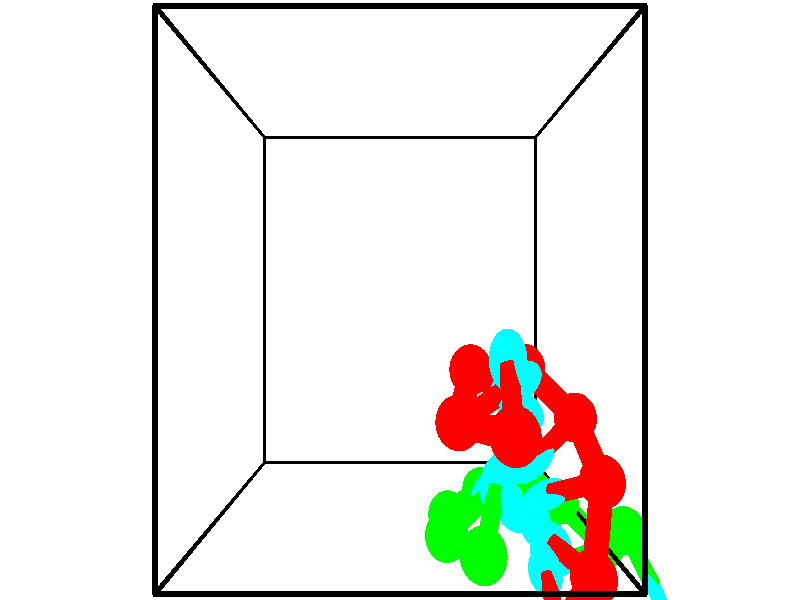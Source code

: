 // switches for output
#declare DRAW_BASES = 1; // possible values are 0, 1; only relevant for DNA ribbons
#declare DRAW_BASES_TYPE = 3; // possible values are 1, 2, 3; only relevant for DNA ribbons
#declare DRAW_FOG = 0; // set to 1 to enable fog

#include "colors.inc"

#include "transforms.inc"
background { rgb <1, 1, 1>}

#default {
   normal{
       ripples 0.25
       frequency 0.20
       turbulence 0.2
       lambda 5
   }
	finish {
		phong 0.1
		phong_size 40.
	}
}

// original window dimensions: 1024x640


// camera settings

camera {
	sky <-0, 1, 0>
	up <-0, 1, 0>
	right 1.6 * <1, 0, 0>
	location <2.5, 2.5, 11.1562>
	look_at <2.5, 2.5, 2.5>
	direction <0, 0, -8.6562>
	angle 67.0682
}


# declare cpy_camera_pos = <2.5, 2.5, 11.1562>;
# if (DRAW_FOG = 1)
fog {
	fog_type 2
	up vnormalize(cpy_camera_pos)
	color rgbt<1,1,1,0.3>
	distance 1e-5
	fog_alt 3e-3
	fog_offset 4
}
# end


// LIGHTS

# declare lum = 6;
global_settings {
	ambient_light rgb lum * <0.05, 0.05, 0.05>
	max_trace_level 15
}# declare cpy_direct_light_amount = 0.25;
light_source
{	1000 * <-1, -1, 1>,
	rgb lum * cpy_direct_light_amount
	parallel
}

light_source
{	1000 * <1, 1, -1>,
	rgb lum * cpy_direct_light_amount
	parallel
}

// strand 0

// nucleotide -1

// particle -1
sphere {
	<3.619154, 1.396188, 5.294739> 0.250000
	pigment { color rgbt <1,0,0,0> }
	no_shadow
}
cylinder {
	<3.616650, 1.734053, 5.080633>,  <3.615147, 1.936771, 4.952169>, 0.100000
	pigment { color rgbt <1,0,0,0> }
	no_shadow
}
cylinder {
	<3.616650, 1.734053, 5.080633>,  <3.619154, 1.396188, 5.294739>, 0.100000
	pigment { color rgbt <1,0,0,0> }
	no_shadow
}

// particle -1
sphere {
	<3.616650, 1.734053, 5.080633> 0.100000
	pigment { color rgbt <1,0,0,0> }
	no_shadow
}
sphere {
	0, 1
	scale<0.080000,0.200000,0.300000>
	matrix <0.373915, -0.494469, -0.784657,
		-0.927442, -0.205057, -0.312736,
		-0.006261, 0.844661, -0.535266,
		3.614771, 1.987451, 4.920053>
	pigment { color rgbt <0,1,1,0> }
	no_shadow
}
cylinder {
	<3.129305, 1.406319, 4.695377>,  <3.619154, 1.396188, 5.294739>, 0.130000
	pigment { color rgbt <1,0,0,0> }
	no_shadow
}

// nucleotide -1

// particle -1
sphere {
	<3.129305, 1.406319, 4.695377> 0.250000
	pigment { color rgbt <1,0,0,0> }
	no_shadow
}
cylinder {
	<3.476902, 1.604185, 4.690321>,  <3.685460, 1.722905, 4.687287>, 0.100000
	pigment { color rgbt <1,0,0,0> }
	no_shadow
}
cylinder {
	<3.476902, 1.604185, 4.690321>,  <3.129305, 1.406319, 4.695377>, 0.100000
	pigment { color rgbt <1,0,0,0> }
	no_shadow
}

// particle -1
sphere {
	<3.476902, 1.604185, 4.690321> 0.100000
	pigment { color rgbt <1,0,0,0> }
	no_shadow
}
sphere {
	0, 1
	scale<0.080000,0.200000,0.300000>
	matrix <0.326727, -0.592778, -0.736114,
		-0.371623, 0.635547, -0.676739,
		0.868991, 0.494666, -0.012640,
		3.737599, 1.752585, 4.686529>
	pigment { color rgbt <0,1,1,0> }
	no_shadow
}
cylinder {
	<3.332825, 1.814322, 4.043820>,  <3.129305, 1.406319, 4.695377>, 0.130000
	pigment { color rgbt <1,0,0,0> }
	no_shadow
}

// nucleotide -1

// particle -1
sphere {
	<3.332825, 1.814322, 4.043820> 0.250000
	pigment { color rgbt <1,0,0,0> }
	no_shadow
}
cylinder {
	<3.616737, 1.628334, 4.255486>,  <3.787085, 1.516742, 4.382486>, 0.100000
	pigment { color rgbt <1,0,0,0> }
	no_shadow
}
cylinder {
	<3.616737, 1.628334, 4.255486>,  <3.332825, 1.814322, 4.043820>, 0.100000
	pigment { color rgbt <1,0,0,0> }
	no_shadow
}

// particle -1
sphere {
	<3.616737, 1.628334, 4.255486> 0.100000
	pigment { color rgbt <1,0,0,0> }
	no_shadow
}
sphere {
	0, 1
	scale<0.080000,0.200000,0.300000>
	matrix <0.175698, -0.610606, -0.772198,
		0.682159, 0.641065, -0.351702,
		0.709781, -0.464969, 0.529165,
		3.829672, 1.488843, 4.414236>
	pigment { color rgbt <0,1,1,0> }
	no_shadow
}
cylinder {
	<4.048853, 1.794204, 3.653466>,  <3.332825, 1.814322, 4.043820>, 0.130000
	pigment { color rgbt <1,0,0,0> }
	no_shadow
}

// nucleotide -1

// particle -1
sphere {
	<4.048853, 1.794204, 3.653466> 0.250000
	pigment { color rgbt <1,0,0,0> }
	no_shadow
}
cylinder {
	<3.934925, 1.494003, 3.892003>,  <3.866568, 1.313883, 4.035125>, 0.100000
	pigment { color rgbt <1,0,0,0> }
	no_shadow
}
cylinder {
	<3.934925, 1.494003, 3.892003>,  <4.048853, 1.794204, 3.653466>, 0.100000
	pigment { color rgbt <1,0,0,0> }
	no_shadow
}

// particle -1
sphere {
	<3.934925, 1.494003, 3.892003> 0.100000
	pigment { color rgbt <1,0,0,0> }
	no_shadow
}
sphere {
	0, 1
	scale<0.080000,0.200000,0.300000>
	matrix <0.353256, -0.660502, -0.662531,
		0.891116, 0.021960, 0.453244,
		-0.284820, -0.750503, 0.596341,
		3.849479, 1.268852, 4.070906>
	pigment { color rgbt <0,1,1,0> }
	no_shadow
}
cylinder {
	<4.621493, 1.313203, 3.846849>,  <4.048853, 1.794204, 3.653466>, 0.130000
	pigment { color rgbt <1,0,0,0> }
	no_shadow
}

// nucleotide -1

// particle -1
sphere {
	<4.621493, 1.313203, 3.846849> 0.250000
	pigment { color rgbt <1,0,0,0> }
	no_shadow
}
cylinder {
	<4.310024, 1.078932, 3.936871>,  <4.123143, 0.938369, 3.990884>, 0.100000
	pigment { color rgbt <1,0,0,0> }
	no_shadow
}
cylinder {
	<4.310024, 1.078932, 3.936871>,  <4.621493, 1.313203, 3.846849>, 0.100000
	pigment { color rgbt <1,0,0,0> }
	no_shadow
}

// particle -1
sphere {
	<4.310024, 1.078932, 3.936871> 0.100000
	pigment { color rgbt <1,0,0,0> }
	no_shadow
}
sphere {
	0, 1
	scale<0.080000,0.200000,0.300000>
	matrix <0.452992, -0.772959, -0.444221,
		0.434130, -0.243955, 0.867190,
		-0.778672, -0.585679, 0.225055,
		4.076423, 0.903228, 4.004387>
	pigment { color rgbt <0,1,1,0> }
	no_shadow
}
cylinder {
	<4.778509, 0.796205, 4.356420>,  <4.621493, 1.313203, 3.846849>, 0.130000
	pigment { color rgbt <1,0,0,0> }
	no_shadow
}

// nucleotide -1

// particle -1
sphere {
	<4.778509, 0.796205, 4.356420> 0.250000
	pigment { color rgbt <1,0,0,0> }
	no_shadow
}
cylinder {
	<4.466900, 0.665348, 4.142465>,  <4.279935, 0.586834, 4.014092>, 0.100000
	pigment { color rgbt <1,0,0,0> }
	no_shadow
}
cylinder {
	<4.466900, 0.665348, 4.142465>,  <4.778509, 0.796205, 4.356420>, 0.100000
	pigment { color rgbt <1,0,0,0> }
	no_shadow
}

// particle -1
sphere {
	<4.466900, 0.665348, 4.142465> 0.100000
	pigment { color rgbt <1,0,0,0> }
	no_shadow
}
sphere {
	0, 1
	scale<0.080000,0.200000,0.300000>
	matrix <0.548741, -0.768441, -0.329214,
		-0.303329, -0.549979, 0.778148,
		-0.779022, -0.327142, -0.534887,
		4.233193, 0.567206, 3.981998>
	pigment { color rgbt <0,1,1,0> }
	no_shadow
}
cylinder {
	<4.619633, -0.032656, 4.551040>,  <4.778509, 0.796205, 4.356420>, 0.130000
	pigment { color rgbt <1,0,0,0> }
	no_shadow
}

// nucleotide -1

// particle -1
sphere {
	<4.619633, -0.032656, 4.551040> 0.250000
	pigment { color rgbt <1,0,0,0> }
	no_shadow
}
cylinder {
	<4.429943, 0.046982, 4.208001>,  <4.316129, 0.094764, 4.002178>, 0.100000
	pigment { color rgbt <1,0,0,0> }
	no_shadow
}
cylinder {
	<4.429943, 0.046982, 4.208001>,  <4.619633, -0.032656, 4.551040>, 0.100000
	pigment { color rgbt <1,0,0,0> }
	no_shadow
}

// particle -1
sphere {
	<4.429943, 0.046982, 4.208001> 0.100000
	pigment { color rgbt <1,0,0,0> }
	no_shadow
}
sphere {
	0, 1
	scale<0.080000,0.200000,0.300000>
	matrix <0.439148, -0.790771, -0.426415,
		-0.763058, -0.578829, 0.287574,
		-0.474227, 0.199092, -0.857596,
		4.287675, 0.106710, 3.950722>
	pigment { color rgbt <0,1,1,0> }
	no_shadow
}
cylinder {
	<4.319909, -0.627357, 4.351946>,  <4.619633, -0.032656, 4.551040>, 0.130000
	pigment { color rgbt <1,0,0,0> }
	no_shadow
}

// nucleotide -1

// particle -1
sphere {
	<4.319909, -0.627357, 4.351946> 0.250000
	pigment { color rgbt <1,0,0,0> }
	no_shadow
}
cylinder {
	<4.299114, -0.433727, 4.002553>,  <4.286637, -0.317550, 3.792917>, 0.100000
	pigment { color rgbt <1,0,0,0> }
	no_shadow
}
cylinder {
	<4.299114, -0.433727, 4.002553>,  <4.319909, -0.627357, 4.351946>, 0.100000
	pigment { color rgbt <1,0,0,0> }
	no_shadow
}

// particle -1
sphere {
	<4.299114, -0.433727, 4.002553> 0.100000
	pigment { color rgbt <1,0,0,0> }
	no_shadow
}
sphere {
	0, 1
	scale<0.080000,0.200000,0.300000>
	matrix <0.170168, -0.857579, -0.485388,
		-0.984043, -0.173872, -0.037790,
		-0.051987, 0.484073, -0.873482,
		4.283518, -0.288505, 3.740509>
	pigment { color rgbt <0,1,1,0> }
	no_shadow
}
// strand 1

// nucleotide -1

// particle -1
sphere {
	<5.367969, 0.051108, 3.457978> 0.250000
	pigment { color rgbt <0,1,0,0> }
	no_shadow
}
cylinder {
	<5.564926, -0.291889, 3.517649>,  <5.683100, -0.497688, 3.553451>, 0.100000
	pigment { color rgbt <0,1,0,0> }
	no_shadow
}
cylinder {
	<5.564926, -0.291889, 3.517649>,  <5.367969, 0.051108, 3.457978>, 0.100000
	pigment { color rgbt <0,1,0,0> }
	no_shadow
}

// particle -1
sphere {
	<5.564926, -0.291889, 3.517649> 0.100000
	pigment { color rgbt <0,1,0,0> }
	no_shadow
}
sphere {
	0, 1
	scale<0.080000,0.200000,0.300000>
	matrix <0.769241, 0.508927, 0.386344,
		-0.407208, -0.075480, 0.910211,
		0.492393, -0.857494, 0.149176,
		5.712644, -0.549137, 3.562402>
	pigment { color rgbt <0,1,1,0> }
	no_shadow
}
cylinder {
	<5.321577, -0.340520, 2.819237>,  <5.367969, 0.051108, 3.457978>, 0.130000
	pigment { color rgbt <0,1,0,0> }
	no_shadow
}

// nucleotide -1

// particle -1
sphere {
	<5.321577, -0.340520, 2.819237> 0.250000
	pigment { color rgbt <0,1,0,0> }
	no_shadow
}
cylinder {
	<4.938736, -0.453846, 2.843529>,  <4.709032, -0.521841, 2.858104>, 0.100000
	pigment { color rgbt <0,1,0,0> }
	no_shadow
}
cylinder {
	<4.938736, -0.453846, 2.843529>,  <5.321577, -0.340520, 2.819237>, 0.100000
	pigment { color rgbt <0,1,0,0> }
	no_shadow
}

// particle -1
sphere {
	<4.938736, -0.453846, 2.843529> 0.100000
	pigment { color rgbt <0,1,0,0> }
	no_shadow
}
sphere {
	0, 1
	scale<0.080000,0.200000,0.300000>
	matrix <-0.262368, 0.936346, 0.233281,
		-0.122957, 0.207340, -0.970511,
		-0.957102, -0.283314, 0.060731,
		4.651605, -0.538840, 2.861748>
	pigment { color rgbt <0,1,1,0> }
	no_shadow
}
cylinder {
	<4.813866, 0.068253, 2.464820>,  <5.321577, -0.340520, 2.819237>, 0.130000
	pigment { color rgbt <0,1,0,0> }
	no_shadow
}

// nucleotide -1

// particle -1
sphere {
	<4.813866, 0.068253, 2.464820> 0.250000
	pigment { color rgbt <0,1,0,0> }
	no_shadow
}
cylinder {
	<4.621414, -0.117863, 2.762012>,  <4.505943, -0.229532, 2.940328>, 0.100000
	pigment { color rgbt <0,1,0,0> }
	no_shadow
}
cylinder {
	<4.621414, -0.117863, 2.762012>,  <4.813866, 0.068253, 2.464820>, 0.100000
	pigment { color rgbt <0,1,0,0> }
	no_shadow
}

// particle -1
sphere {
	<4.621414, -0.117863, 2.762012> 0.100000
	pigment { color rgbt <0,1,0,0> }
	no_shadow
}
sphere {
	0, 1
	scale<0.080000,0.200000,0.300000>
	matrix <-0.242073, 0.885085, 0.397525,
		-0.842564, 0.011405, -0.538475,
		-0.481130, -0.465290, 0.742980,
		4.477075, -0.257450, 2.984906>
	pigment { color rgbt <0,1,1,0> }
	no_shadow
}
cylinder {
	<4.258214, 0.486917, 2.660762>,  <4.813866, 0.068253, 2.464820>, 0.130000
	pigment { color rgbt <0,1,0,0> }
	no_shadow
}

// nucleotide -1

// particle -1
sphere {
	<4.258214, 0.486917, 2.660762> 0.250000
	pigment { color rgbt <0,1,0,0> }
	no_shadow
}
cylinder {
	<4.270119, 0.245476, 2.979454>,  <4.277261, 0.100611, 3.170669>, 0.100000
	pigment { color rgbt <0,1,0,0> }
	no_shadow
}
cylinder {
	<4.270119, 0.245476, 2.979454>,  <4.258214, 0.486917, 2.660762>, 0.100000
	pigment { color rgbt <0,1,0,0> }
	no_shadow
}

// particle -1
sphere {
	<4.270119, 0.245476, 2.979454> 0.100000
	pigment { color rgbt <0,1,0,0> }
	no_shadow
}
sphere {
	0, 1
	scale<0.080000,0.200000,0.300000>
	matrix <-0.400445, 0.723121, 0.562796,
		-0.915837, -0.335795, -0.220190,
		0.029760, -0.603603, 0.796729,
		4.279047, 0.064395, 3.218473>
	pigment { color rgbt <0,1,1,0> }
	no_shadow
}
cylinder {
	<3.609255, 0.327242, 2.852812>,  <4.258214, 0.486917, 2.660762>, 0.130000
	pigment { color rgbt <0,1,0,0> }
	no_shadow
}

// nucleotide -1

// particle -1
sphere {
	<3.609255, 0.327242, 2.852812> 0.250000
	pigment { color rgbt <0,1,0,0> }
	no_shadow
}
cylinder {
	<3.834435, 0.260719, 3.176647>,  <3.969542, 0.220806, 3.370948>, 0.100000
	pigment { color rgbt <0,1,0,0> }
	no_shadow
}
cylinder {
	<3.834435, 0.260719, 3.176647>,  <3.609255, 0.327242, 2.852812>, 0.100000
	pigment { color rgbt <0,1,0,0> }
	no_shadow
}

// particle -1
sphere {
	<3.834435, 0.260719, 3.176647> 0.100000
	pigment { color rgbt <0,1,0,0> }
	no_shadow
}
sphere {
	0, 1
	scale<0.080000,0.200000,0.300000>
	matrix <-0.470849, 0.740513, 0.479523,
		-0.679258, -0.651140, 0.338565,
		0.562948, -0.166307, 0.809588,
		4.003319, 0.210827, 3.419523>
	pigment { color rgbt <0,1,1,0> }
	no_shadow
}
cylinder {
	<3.111612, 0.214816, 3.444804>,  <3.609255, 0.327242, 2.852812>, 0.130000
	pigment { color rgbt <0,1,0,0> }
	no_shadow
}

// nucleotide -1

// particle -1
sphere {
	<3.111612, 0.214816, 3.444804> 0.250000
	pigment { color rgbt <0,1,0,0> }
	no_shadow
}
cylinder {
	<3.466110, 0.338001, 3.583212>,  <3.678809, 0.411912, 3.666257>, 0.100000
	pigment { color rgbt <0,1,0,0> }
	no_shadow
}
cylinder {
	<3.466110, 0.338001, 3.583212>,  <3.111612, 0.214816, 3.444804>, 0.100000
	pigment { color rgbt <0,1,0,0> }
	no_shadow
}

// particle -1
sphere {
	<3.466110, 0.338001, 3.583212> 0.100000
	pigment { color rgbt <0,1,0,0> }
	no_shadow
}
sphere {
	0, 1
	scale<0.080000,0.200000,0.300000>
	matrix <-0.463203, 0.583311, 0.667226,
		0.003643, -0.751603, 0.659606,
		0.886245, 0.307962, 0.346020,
		3.731984, 0.430390, 3.687018>
	pigment { color rgbt <0,1,1,0> }
	no_shadow
}
cylinder {
	<3.041175, 0.221152, 4.149371>,  <3.111612, 0.214816, 3.444804>, 0.130000
	pigment { color rgbt <0,1,0,0> }
	no_shadow
}

// nucleotide -1

// particle -1
sphere {
	<3.041175, 0.221152, 4.149371> 0.250000
	pigment { color rgbt <0,1,0,0> }
	no_shadow
}
cylinder {
	<3.358032, 0.457180, 4.086981>,  <3.548146, 0.598797, 4.049547>, 0.100000
	pigment { color rgbt <0,1,0,0> }
	no_shadow
}
cylinder {
	<3.358032, 0.457180, 4.086981>,  <3.041175, 0.221152, 4.149371>, 0.100000
	pigment { color rgbt <0,1,0,0> }
	no_shadow
}

// particle -1
sphere {
	<3.358032, 0.457180, 4.086981> 0.100000
	pigment { color rgbt <0,1,0,0> }
	no_shadow
}
sphere {
	0, 1
	scale<0.080000,0.200000,0.300000>
	matrix <-0.238202, 0.534181, 0.811117,
		0.561938, -0.605363, 0.563702,
		0.792140, 0.590073, -0.155978,
		3.595675, 0.634201, 4.040188>
	pigment { color rgbt <0,1,1,0> }
	no_shadow
}
cylinder {
	<3.378335, 0.258738, 4.804653>,  <3.041175, 0.221152, 4.149371>, 0.130000
	pigment { color rgbt <0,1,0,0> }
	no_shadow
}

// nucleotide -1

// particle -1
sphere {
	<3.378335, 0.258738, 4.804653> 0.250000
	pigment { color rgbt <0,1,0,0> }
	no_shadow
}
cylinder {
	<3.500603, 0.575542, 4.593264>,  <3.573963, 0.765625, 4.466430>, 0.100000
	pigment { color rgbt <0,1,0,0> }
	no_shadow
}
cylinder {
	<3.500603, 0.575542, 4.593264>,  <3.378335, 0.258738, 4.804653>, 0.100000
	pigment { color rgbt <0,1,0,0> }
	no_shadow
}

// particle -1
sphere {
	<3.500603, 0.575542, 4.593264> 0.100000
	pigment { color rgbt <0,1,0,0> }
	no_shadow
}
sphere {
	0, 1
	scale<0.080000,0.200000,0.300000>
	matrix <-0.278939, 0.605176, 0.745624,
		0.910362, -0.080503, 0.405906,
		0.305670, 0.792011, -0.528474,
		3.592304, 0.813146, 4.434721>
	pigment { color rgbt <0,1,1,0> }
	no_shadow
}
// box output
cylinder {
	<0.000000, 0.000000, 0.000000>,  <5.000000, 0.000000, 0.000000>, 0.025000
	pigment { color rgbt <0,0,0,0> }
	no_shadow
}
cylinder {
	<0.000000, 0.000000, 0.000000>,  <0.000000, 5.000000, 0.000000>, 0.025000
	pigment { color rgbt <0,0,0,0> }
	no_shadow
}
cylinder {
	<0.000000, 0.000000, 0.000000>,  <0.000000, 0.000000, 5.000000>, 0.025000
	pigment { color rgbt <0,0,0,0> }
	no_shadow
}
cylinder {
	<5.000000, 5.000000, 5.000000>,  <0.000000, 5.000000, 5.000000>, 0.025000
	pigment { color rgbt <0,0,0,0> }
	no_shadow
}
cylinder {
	<5.000000, 5.000000, 5.000000>,  <5.000000, 0.000000, 5.000000>, 0.025000
	pigment { color rgbt <0,0,0,0> }
	no_shadow
}
cylinder {
	<5.000000, 5.000000, 5.000000>,  <5.000000, 5.000000, 0.000000>, 0.025000
	pigment { color rgbt <0,0,0,0> }
	no_shadow
}
cylinder {
	<0.000000, 0.000000, 5.000000>,  <0.000000, 5.000000, 5.000000>, 0.025000
	pigment { color rgbt <0,0,0,0> }
	no_shadow
}
cylinder {
	<0.000000, 0.000000, 5.000000>,  <5.000000, 0.000000, 5.000000>, 0.025000
	pigment { color rgbt <0,0,0,0> }
	no_shadow
}
cylinder {
	<5.000000, 5.000000, 0.000000>,  <0.000000, 5.000000, 0.000000>, 0.025000
	pigment { color rgbt <0,0,0,0> }
	no_shadow
}
cylinder {
	<5.000000, 5.000000, 0.000000>,  <5.000000, 0.000000, 0.000000>, 0.025000
	pigment { color rgbt <0,0,0,0> }
	no_shadow
}
cylinder {
	<5.000000, 0.000000, 5.000000>,  <5.000000, 0.000000, 0.000000>, 0.025000
	pigment { color rgbt <0,0,0,0> }
	no_shadow
}
cylinder {
	<0.000000, 5.000000, 0.000000>,  <0.000000, 5.000000, 5.000000>, 0.025000
	pigment { color rgbt <0,0,0,0> }
	no_shadow
}
// end of box output
